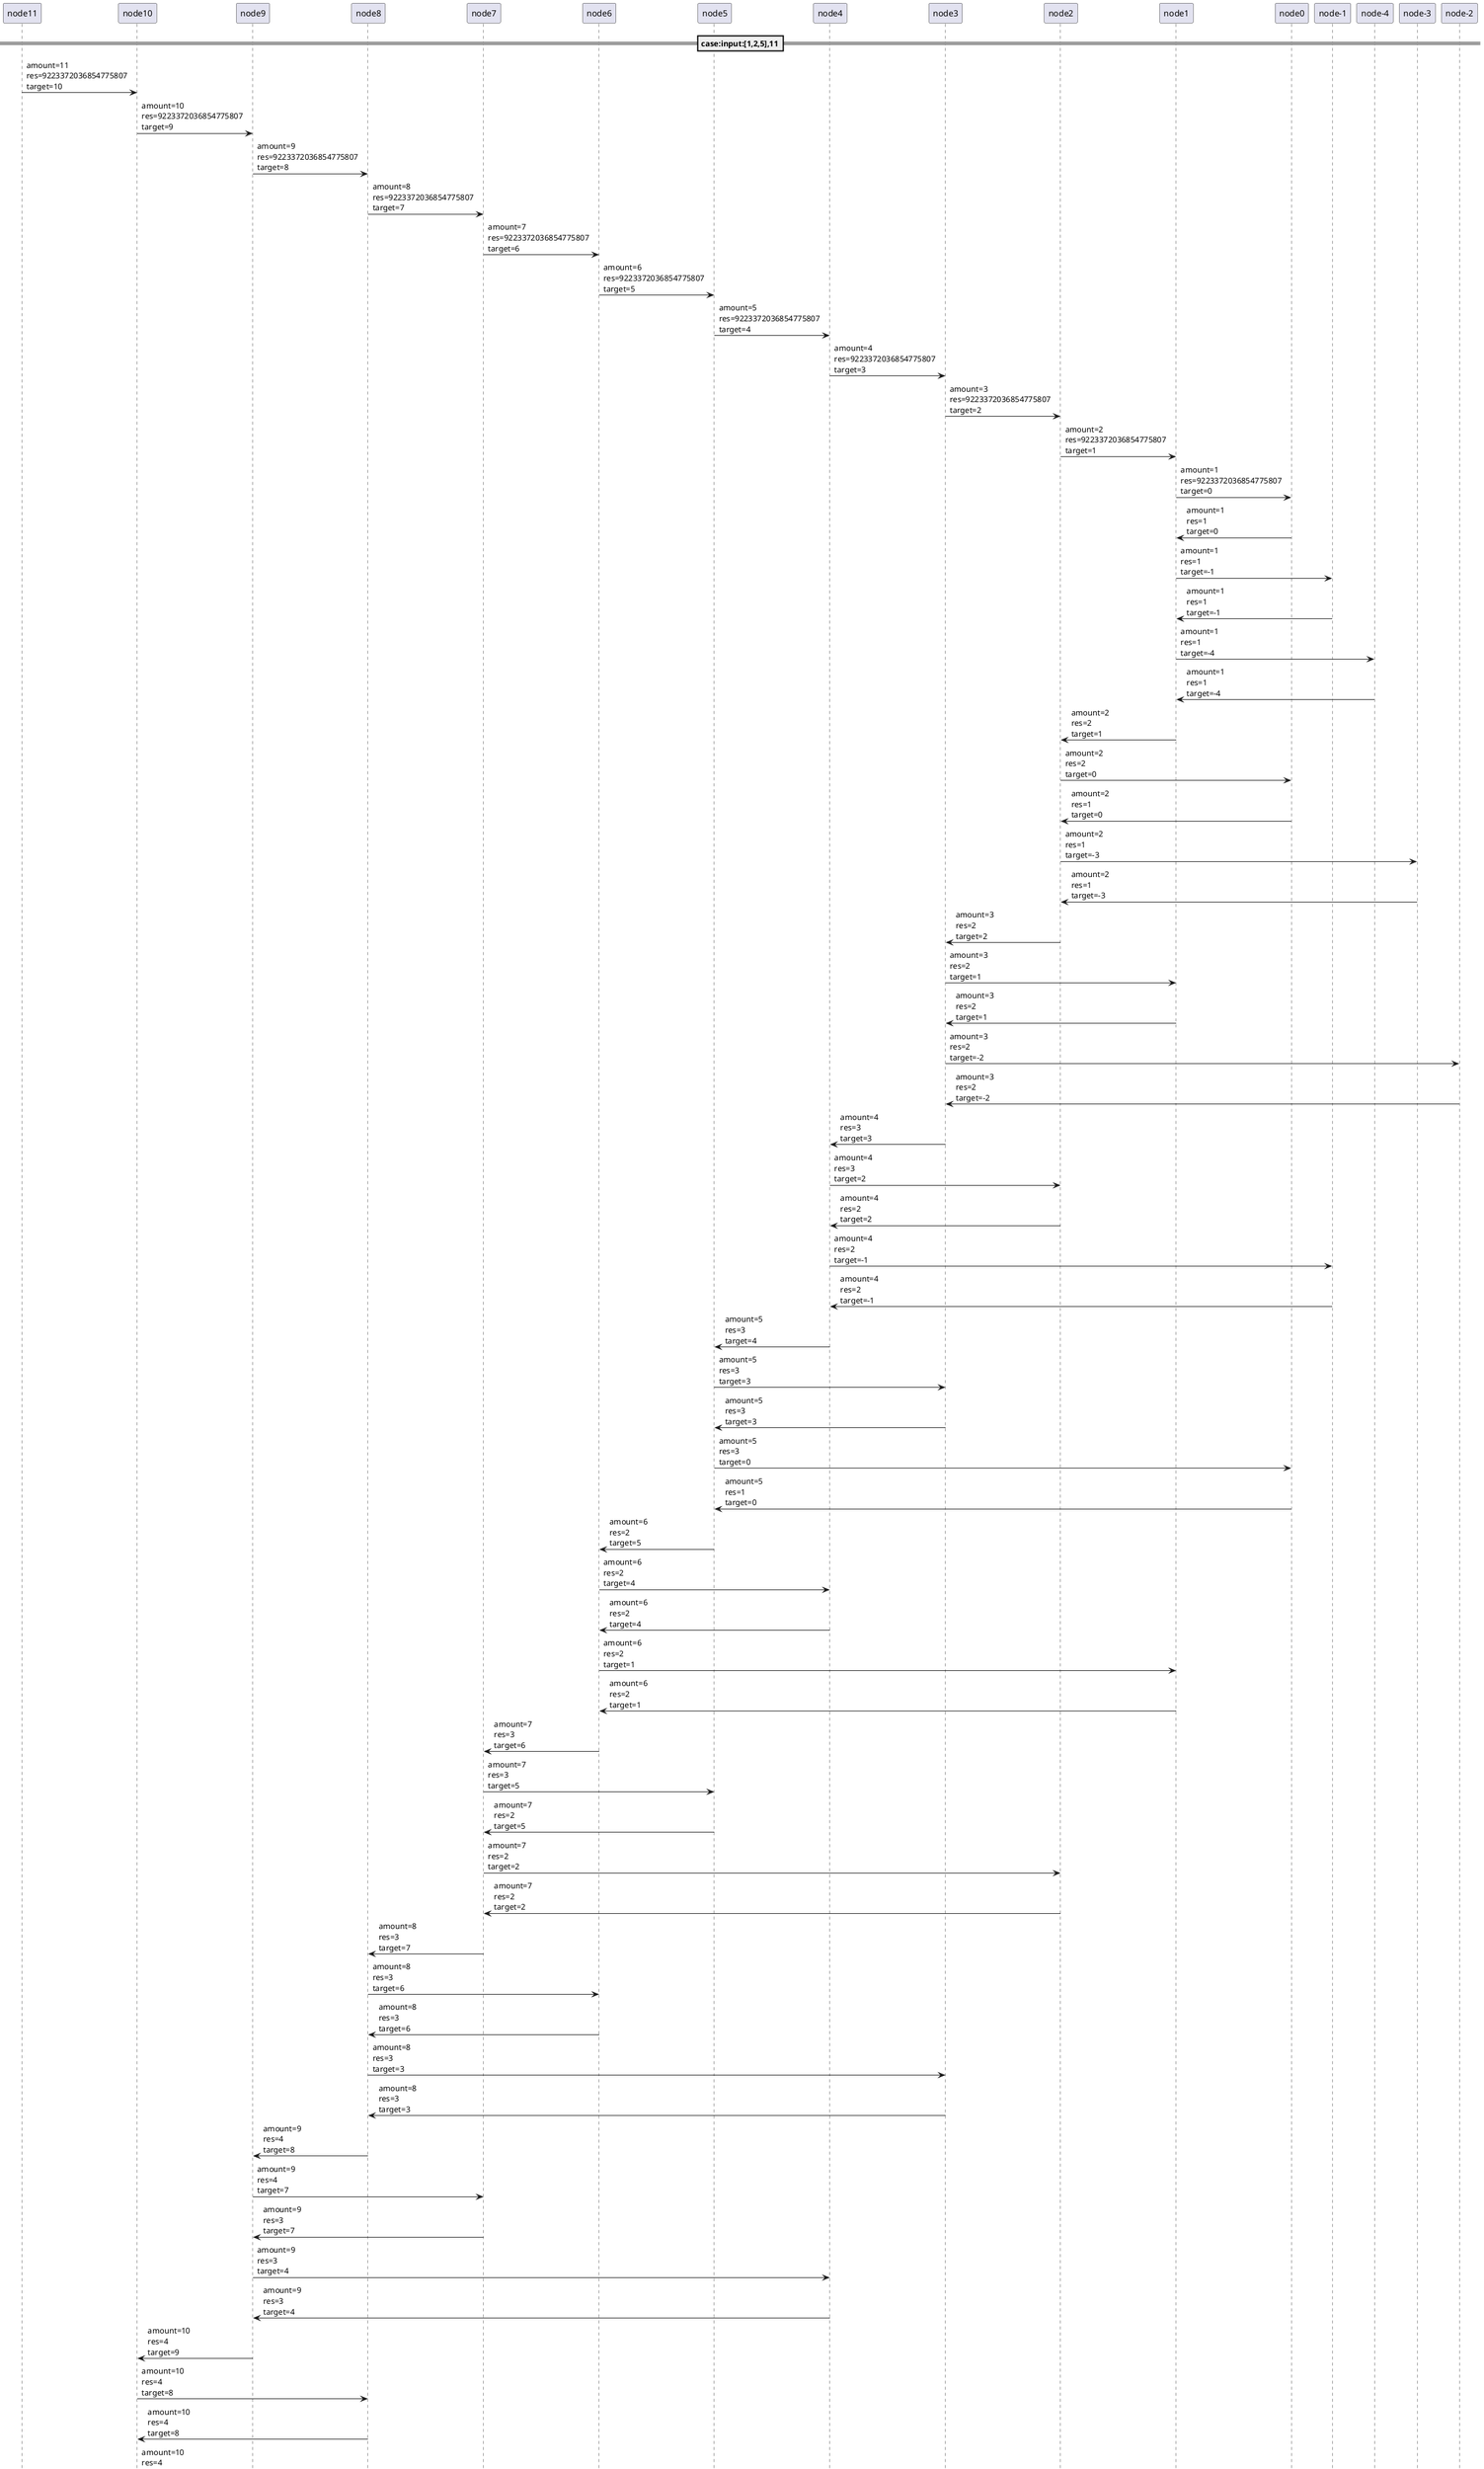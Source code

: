 @startuml coinChange

==case:input:[1,2,5],11==

"node11" -> "node10": amount=11\nres=9223372036854775807\ntarget=10
"node10" -> "node9": amount=10\nres=9223372036854775807\ntarget=9
"node9" -> "node8": amount=9\nres=9223372036854775807\ntarget=8
"node8" -> "node7": amount=8\nres=9223372036854775807\ntarget=7
"node7" -> "node6": amount=7\nres=9223372036854775807\ntarget=6
"node6" -> "node5": amount=6\nres=9223372036854775807\ntarget=5
"node5" -> "node4": amount=5\nres=9223372036854775807\ntarget=4
"node4" -> "node3": amount=4\nres=9223372036854775807\ntarget=3
"node3" -> "node2": amount=3\nres=9223372036854775807\ntarget=2
"node2" -> "node1": amount=2\nres=9223372036854775807\ntarget=1
"node1" -> "node0": amount=1\nres=9223372036854775807\ntarget=0
"node0" -> "node1": amount=1\nres=1\ntarget=0
"node1" -> "node-1": amount=1\nres=1\ntarget=-1
"node-1" -> "node1": amount=1\nres=1\ntarget=-1
"node1" -> "node-4": amount=1\nres=1\ntarget=-4
"node-4" -> "node1": amount=1\nres=1\ntarget=-4
"node1" -> "node2": amount=2\nres=2\ntarget=1
"node2" -> "node0": amount=2\nres=2\ntarget=0
"node0" -> "node2": amount=2\nres=1\ntarget=0
"node2" -> "node-3": amount=2\nres=1\ntarget=-3
"node-3" -> "node2": amount=2\nres=1\ntarget=-3
"node2" -> "node3": amount=3\nres=2\ntarget=2
"node3" -> "node1": amount=3\nres=2\ntarget=1
"node1" -> "node3": amount=3\nres=2\ntarget=1
"node3" -> "node-2": amount=3\nres=2\ntarget=-2
"node-2" -> "node3": amount=3\nres=2\ntarget=-2
"node3" -> "node4": amount=4\nres=3\ntarget=3
"node4" -> "node2": amount=4\nres=3\ntarget=2
"node2" -> "node4": amount=4\nres=2\ntarget=2
"node4" -> "node-1": amount=4\nres=2\ntarget=-1
"node-1" -> "node4": amount=4\nres=2\ntarget=-1
"node4" -> "node5": amount=5\nres=3\ntarget=4
"node5" -> "node3": amount=5\nres=3\ntarget=3
"node3" -> "node5": amount=5\nres=3\ntarget=3
"node5" -> "node0": amount=5\nres=3\ntarget=0
"node0" -> "node5": amount=5\nres=1\ntarget=0
"node5" -> "node6": amount=6\nres=2\ntarget=5
"node6" -> "node4": amount=6\nres=2\ntarget=4
"node4" -> "node6": amount=6\nres=2\ntarget=4
"node6" -> "node1": amount=6\nres=2\ntarget=1
"node1" -> "node6": amount=6\nres=2\ntarget=1
"node6" -> "node7": amount=7\nres=3\ntarget=6
"node7" -> "node5": amount=7\nres=3\ntarget=5
"node5" -> "node7": amount=7\nres=2\ntarget=5
"node7" -> "node2": amount=7\nres=2\ntarget=2
"node2" -> "node7": amount=7\nres=2\ntarget=2
"node7" -> "node8": amount=8\nres=3\ntarget=7
"node8" -> "node6": amount=8\nres=3\ntarget=6
"node6" -> "node8": amount=8\nres=3\ntarget=6
"node8" -> "node3": amount=8\nres=3\ntarget=3
"node3" -> "node8": amount=8\nres=3\ntarget=3
"node8" -> "node9": amount=9\nres=4\ntarget=8
"node9" -> "node7": amount=9\nres=4\ntarget=7
"node7" -> "node9": amount=9\nres=3\ntarget=7
"node9" -> "node4": amount=9\nres=3\ntarget=4
"node4" -> "node9": amount=9\nres=3\ntarget=4
"node9" -> "node10": amount=10\nres=4\ntarget=9
"node10" -> "node8": amount=10\nres=4\ntarget=8
"node8" -> "node10": amount=10\nres=4\ntarget=8
"node10" -> "node5": amount=10\nres=4\ntarget=5
"node5" -> "node10": amount=10\nres=2\ntarget=5
"node10" -> "node11": amount=11\nres=3\ntarget=10
"node11" -> "node9": amount=11\nres=3\ntarget=9
"node9" -> "node11": amount=11\nres=3\ntarget=9
"node11" -> "node6": amount=11\nres=3\ntarget=6
"node6" -> "node11": amount=11\nres=3\ntarget=6
@enduml